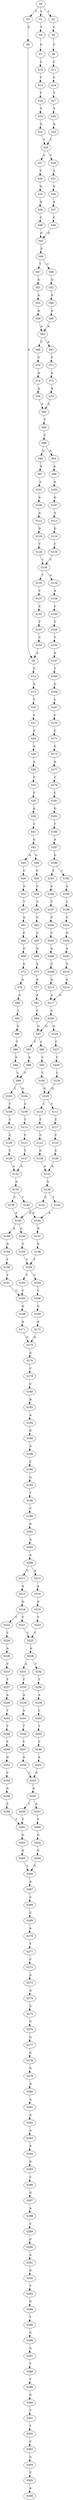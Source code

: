 strict digraph  {
	S0 -> S1 [ label = T ];
	S0 -> S2 [ label = T ];
	S0 -> S3 [ label = T ];
	S1 -> S4 [ label = T ];
	S2 -> S5 [ label = C ];
	S3 -> S6 [ label = C ];
	S4 -> S7 [ label = C ];
	S5 -> S8 [ label = C ];
	S6 -> S9 [ label = A ];
	S7 -> S10 [ label = C ];
	S8 -> S11 [ label = C ];
	S9 -> S12 [ label = C ];
	S10 -> S13 [ label = T ];
	S11 -> S14 [ label = C ];
	S12 -> S15 [ label = G ];
	S13 -> S16 [ label = T ];
	S14 -> S17 [ label = T ];
	S15 -> S18 [ label = T ];
	S16 -> S19 [ label = T ];
	S17 -> S20 [ label = T ];
	S18 -> S21 [ label = C ];
	S19 -> S22 [ label = G ];
	S20 -> S23 [ label = G ];
	S21 -> S24 [ label = T ];
	S22 -> S25 [ label = T ];
	S23 -> S25 [ label = T ];
	S24 -> S26 [ label = A ];
	S25 -> S27 [ label = C ];
	S25 -> S28 [ label = T ];
	S26 -> S29 [ label = A ];
	S27 -> S30 [ label = C ];
	S28 -> S31 [ label = T ];
	S29 -> S32 [ label = T ];
	S30 -> S33 [ label = G ];
	S31 -> S34 [ label = G ];
	S32 -> S35 [ label = T ];
	S33 -> S36 [ label = A ];
	S34 -> S37 [ label = A ];
	S35 -> S38 [ label = A ];
	S36 -> S39 [ label = C ];
	S37 -> S40 [ label = C ];
	S38 -> S41 [ label = C ];
	S39 -> S42 [ label = G ];
	S40 -> S42 [ label = G ];
	S41 -> S43 [ label = G ];
	S42 -> S44 [ label = G ];
	S43 -> S45 [ label = A ];
	S43 -> S46 [ label = G ];
	S44 -> S47 [ label = T ];
	S44 -> S48 [ label = C ];
	S45 -> S49 [ label = C ];
	S46 -> S50 [ label = C ];
	S47 -> S51 [ label = G ];
	S48 -> S52 [ label = G ];
	S49 -> S53 [ label = A ];
	S50 -> S54 [ label = T ];
	S51 -> S55 [ label = A ];
	S52 -> S56 [ label = A ];
	S53 -> S57 [ label = T ];
	S54 -> S58 [ label = T ];
	S55 -> S59 [ label = A ];
	S56 -> S60 [ label = A ];
	S57 -> S61 [ label = A ];
	S58 -> S62 [ label = C ];
	S59 -> S63 [ label = A ];
	S60 -> S63 [ label = A ];
	S61 -> S64 [ label = C ];
	S62 -> S65 [ label = C ];
	S63 -> S66 [ label = C ];
	S63 -> S67 [ label = A ];
	S64 -> S68 [ label = G ];
	S65 -> S69 [ label = G ];
	S66 -> S70 [ label = C ];
	S67 -> S71 [ label = C ];
	S68 -> S72 [ label = G ];
	S69 -> S73 [ label = A ];
	S70 -> S74 [ label = A ];
	S71 -> S75 [ label = A ];
	S72 -> S76 [ label = A ];
	S73 -> S77 [ label = A ];
	S74 -> S78 [ label = A ];
	S75 -> S79 [ label = A ];
	S76 -> S80 [ label = A ];
	S77 -> S81 [ label = A ];
	S78 -> S82 [ label = G ];
	S79 -> S82 [ label = G ];
	S80 -> S83 [ label = T ];
	S81 -> S84 [ label = C ];
	S82 -> S85 [ label = T ];
	S83 -> S86 [ label = G ];
	S84 -> S87 [ label = G ];
	S85 -> S88 [ label = C ];
	S86 -> S89 [ label = T ];
	S87 -> S90 [ label = C ];
	S87 -> S91 [ label = T ];
	S88 -> S92 [ label = G ];
	S88 -> S93 [ label = A ];
	S89 -> S94 [ label = A ];
	S90 -> S95 [ label = C ];
	S91 -> S96 [ label = A ];
	S92 -> S97 [ label = A ];
	S93 -> S98 [ label = A ];
	S94 -> S99 [ label = C ];
	S95 -> S100 [ label = C ];
	S96 -> S99 [ label = C ];
	S97 -> S101 [ label = A ];
	S98 -> S102 [ label = A ];
	S99 -> S103 [ label = C ];
	S99 -> S104 [ label = A ];
	S100 -> S105 [ label = G ];
	S101 -> S106 [ label = A ];
	S102 -> S107 [ label = G ];
	S103 -> S108 [ label = T ];
	S104 -> S109 [ label = C ];
	S105 -> S110 [ label = C ];
	S105 -> S111 [ label = T ];
	S106 -> S112 [ label = A ];
	S107 -> S113 [ label = A ];
	S108 -> S114 [ label = T ];
	S109 -> S115 [ label = T ];
	S110 -> S116 [ label = T ];
	S111 -> S117 [ label = T ];
	S112 -> S118 [ label = G ];
	S113 -> S119 [ label = G ];
	S114 -> S120 [ label = C ];
	S115 -> S121 [ label = C ];
	S116 -> S122 [ label = C ];
	S117 -> S123 [ label = C ];
	S118 -> S124 [ label = T ];
	S119 -> S125 [ label = T ];
	S120 -> S126 [ label = T ];
	S121 -> S127 [ label = T ];
	S122 -> S128 [ label = C ];
	S123 -> S129 [ label = C ];
	S124 -> S130 [ label = C ];
	S125 -> S130 [ label = C ];
	S126 -> S131 [ label = A ];
	S127 -> S131 [ label = A ];
	S128 -> S132 [ label = A ];
	S129 -> S132 [ label = A ];
	S130 -> S133 [ label = T ];
	S130 -> S134 [ label = G ];
	S131 -> S135 [ label = G ];
	S132 -> S136 [ label = G ];
	S133 -> S137 [ label = C ];
	S134 -> S138 [ label = A ];
	S135 -> S139 [ label = C ];
	S135 -> S140 [ label = T ];
	S136 -> S141 [ label = C ];
	S136 -> S142 [ label = T ];
	S137 -> S143 [ label = C ];
	S138 -> S144 [ label = C ];
	S139 -> S145 [ label = A ];
	S140 -> S146 [ label = A ];
	S141 -> S145 [ label = A ];
	S142 -> S146 [ label = A ];
	S143 -> S147 [ label = T ];
	S144 -> S148 [ label = T ];
	S145 -> S149 [ label = A ];
	S145 -> S150 [ label = G ];
	S146 -> S151 [ label = G ];
	S147 -> S152 [ label = C ];
	S148 -> S153 [ label = T ];
	S149 -> S154 [ label = G ];
	S150 -> S155 [ label = G ];
	S151 -> S156 [ label = G ];
	S152 -> S9 [ label = A ];
	S153 -> S157 [ label = A ];
	S154 -> S158 [ label = T ];
	S155 -> S159 [ label = T ];
	S156 -> S159 [ label = T ];
	S157 -> S160 [ label = T ];
	S158 -> S161 [ label = T ];
	S159 -> S162 [ label = C ];
	S159 -> S163 [ label = T ];
	S160 -> S164 [ label = G ];
	S161 -> S165 [ label = C ];
	S162 -> S166 [ label = C ];
	S163 -> S165 [ label = C ];
	S164 -> S167 [ label = C ];
	S165 -> S168 [ label = G ];
	S166 -> S169 [ label = G ];
	S167 -> S170 [ label = C ];
	S168 -> S171 [ label = A ];
	S169 -> S172 [ label = A ];
	S170 -> S173 [ label = C ];
	S171 -> S174 [ label = G ];
	S172 -> S174 [ label = G ];
	S173 -> S175 [ label = G ];
	S174 -> S176 [ label = A ];
	S175 -> S177 [ label = A ];
	S176 -> S178 [ label = C ];
	S177 -> S179 [ label = C ];
	S178 -> S180 [ label = C ];
	S179 -> S181 [ label = C ];
	S180 -> S182 [ label = A ];
	S181 -> S183 [ label = G ];
	S182 -> S184 [ label = A ];
	S183 -> S185 [ label = T ];
	S184 -> S186 [ label = G ];
	S185 -> S187 [ label = A ];
	S186 -> S188 [ label = A ];
	S187 -> S189 [ label = G ];
	S188 -> S190 [ label = C ];
	S189 -> S191 [ label = T ];
	S189 -> S192 [ label = C ];
	S190 -> S193 [ label = G ];
	S191 -> S194 [ label = A ];
	S192 -> S195 [ label = A ];
	S193 -> S196 [ label = T ];
	S194 -> S197 [ label = T ];
	S195 -> S198 [ label = T ];
	S196 -> S199 [ label = C ];
	S197 -> S200 [ label = C ];
	S198 -> S201 [ label = C ];
	S199 -> S202 [ label = G ];
	S200 -> S203 [ label = C ];
	S201 -> S204 [ label = G ];
	S202 -> S205 [ label = A ];
	S203 -> S206 [ label = A ];
	S204 -> S207 [ label = A ];
	S205 -> S208 [ label = A ];
	S206 -> S209 [ label = G ];
	S207 -> S210 [ label = G ];
	S208 -> S211 [ label = G ];
	S208 -> S212 [ label = A ];
	S209 -> S213 [ label = A ];
	S210 -> S214 [ label = A ];
	S211 -> S215 [ label = A ];
	S212 -> S216 [ label = A ];
	S213 -> S217 [ label = A ];
	S214 -> S217 [ label = A ];
	S215 -> S218 [ label = G ];
	S216 -> S219 [ label = G ];
	S217 -> S220 [ label = C ];
	S218 -> S221 [ label = T ];
	S218 -> S222 [ label = C ];
	S219 -> S223 [ label = T ];
	S220 -> S87 [ label = G ];
	S220 -> S224 [ label = A ];
	S221 -> S225 [ label = C ];
	S222 -> S226 [ label = C ];
	S223 -> S225 [ label = C ];
	S224 -> S227 [ label = C ];
	S225 -> S228 [ label = A ];
	S226 -> S229 [ label = A ];
	S227 -> S230 [ label = C ];
	S228 -> S231 [ label = A ];
	S228 -> S232 [ label = T ];
	S229 -> S233 [ label = C ];
	S230 -> S234 [ label = C ];
	S231 -> S235 [ label = T ];
	S232 -> S236 [ label = T ];
	S233 -> S237 [ label = T ];
	S234 -> S105 [ label = G ];
	S235 -> S238 [ label = A ];
	S236 -> S239 [ label = A ];
	S237 -> S240 [ label = A ];
	S238 -> S241 [ label = A ];
	S239 -> S242 [ label = C ];
	S240 -> S243 [ label = T ];
	S241 -> S244 [ label = T ];
	S242 -> S245 [ label = T ];
	S243 -> S246 [ label = T ];
	S244 -> S247 [ label = C ];
	S245 -> S248 [ label = C ];
	S246 -> S249 [ label = C ];
	S247 -> S250 [ label = A ];
	S248 -> S251 [ label = A ];
	S249 -> S252 [ label = G ];
	S250 -> S253 [ label = C ];
	S251 -> S253 [ label = C ];
	S252 -> S254 [ label = C ];
	S253 -> S255 [ label = A ];
	S254 -> S256 [ label = A ];
	S255 -> S257 [ label = A ];
	S255 -> S258 [ label = C ];
	S256 -> S259 [ label = C ];
	S257 -> S260 [ label = T ];
	S258 -> S261 [ label = T ];
	S259 -> S261 [ label = T ];
	S260 -> S262 [ label = G ];
	S261 -> S263 [ label = G ];
	S262 -> S264 [ label = G ];
	S263 -> S265 [ label = G ];
	S264 -> S266 [ label = T ];
	S265 -> S266 [ label = T ];
	S266 -> S267 [ label = A ];
	S267 -> S268 [ label = C ];
	S268 -> S269 [ label = C ];
	S269 -> S270 [ label = A ];
	S270 -> S271 [ label = T ];
	S271 -> S272 [ label = C ];
	S272 -> S273 [ label = A ];
	S273 -> S274 [ label = A ];
	S274 -> S275 [ label = C ];
	S275 -> S276 [ label = G ];
	S276 -> S277 [ label = G ];
	S277 -> S278 [ label = G ];
	S278 -> S279 [ label = G ];
	S279 -> S280 [ label = A ];
	S280 -> S281 [ label = A ];
	S281 -> S282 [ label = A ];
	S282 -> S283 [ label = A ];
	S283 -> S284 [ label = A ];
	S284 -> S285 [ label = G ];
	S285 -> S286 [ label = C ];
	S286 -> S287 [ label = G ];
	S287 -> S288 [ label = A ];
	S288 -> S289 [ label = C ];
	S289 -> S290 [ label = G ];
	S290 -> S291 [ label = A ];
	S291 -> S292 [ label = G ];
	S292 -> S293 [ label = T ];
	S293 -> S294 [ label = G ];
	S294 -> S295 [ label = T ];
	S295 -> S296 [ label = G ];
	S296 -> S297 [ label = G ];
	S297 -> S298 [ label = T ];
	S298 -> S299 [ label = T ];
	S299 -> S300 [ label = G ];
	S300 -> S301 [ label = T ];
	S301 -> S302 [ label = T ];
	S302 -> S303 [ label = C ];
	S303 -> S304 [ label = G ];
	S304 -> S305 [ label = T ];
	S305 -> S306 [ label = A ];
}
